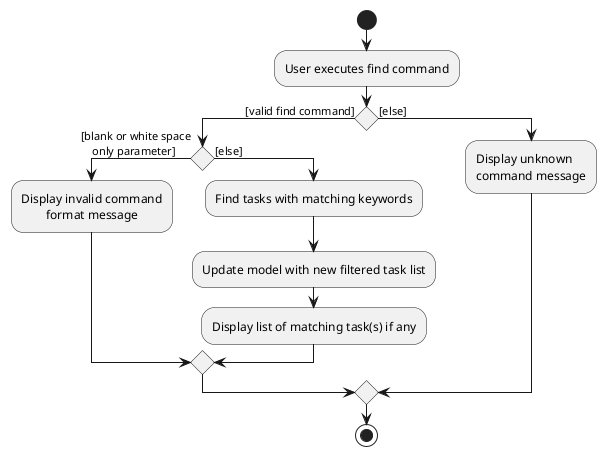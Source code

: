 @startuml
start
:User executes find command;

if () then ([valid find command])

    if () then ([blank or white space
    only parameter])
        :Display invalid command
                format message;

        else ([else])
          :Find tasks with matching keywords;
            :Update model with new filtered task list;
            :Display list of matching task(s) if any;
        endif

else ([else])
    :Display unknown
    command message;
endif
stop
@enduml
